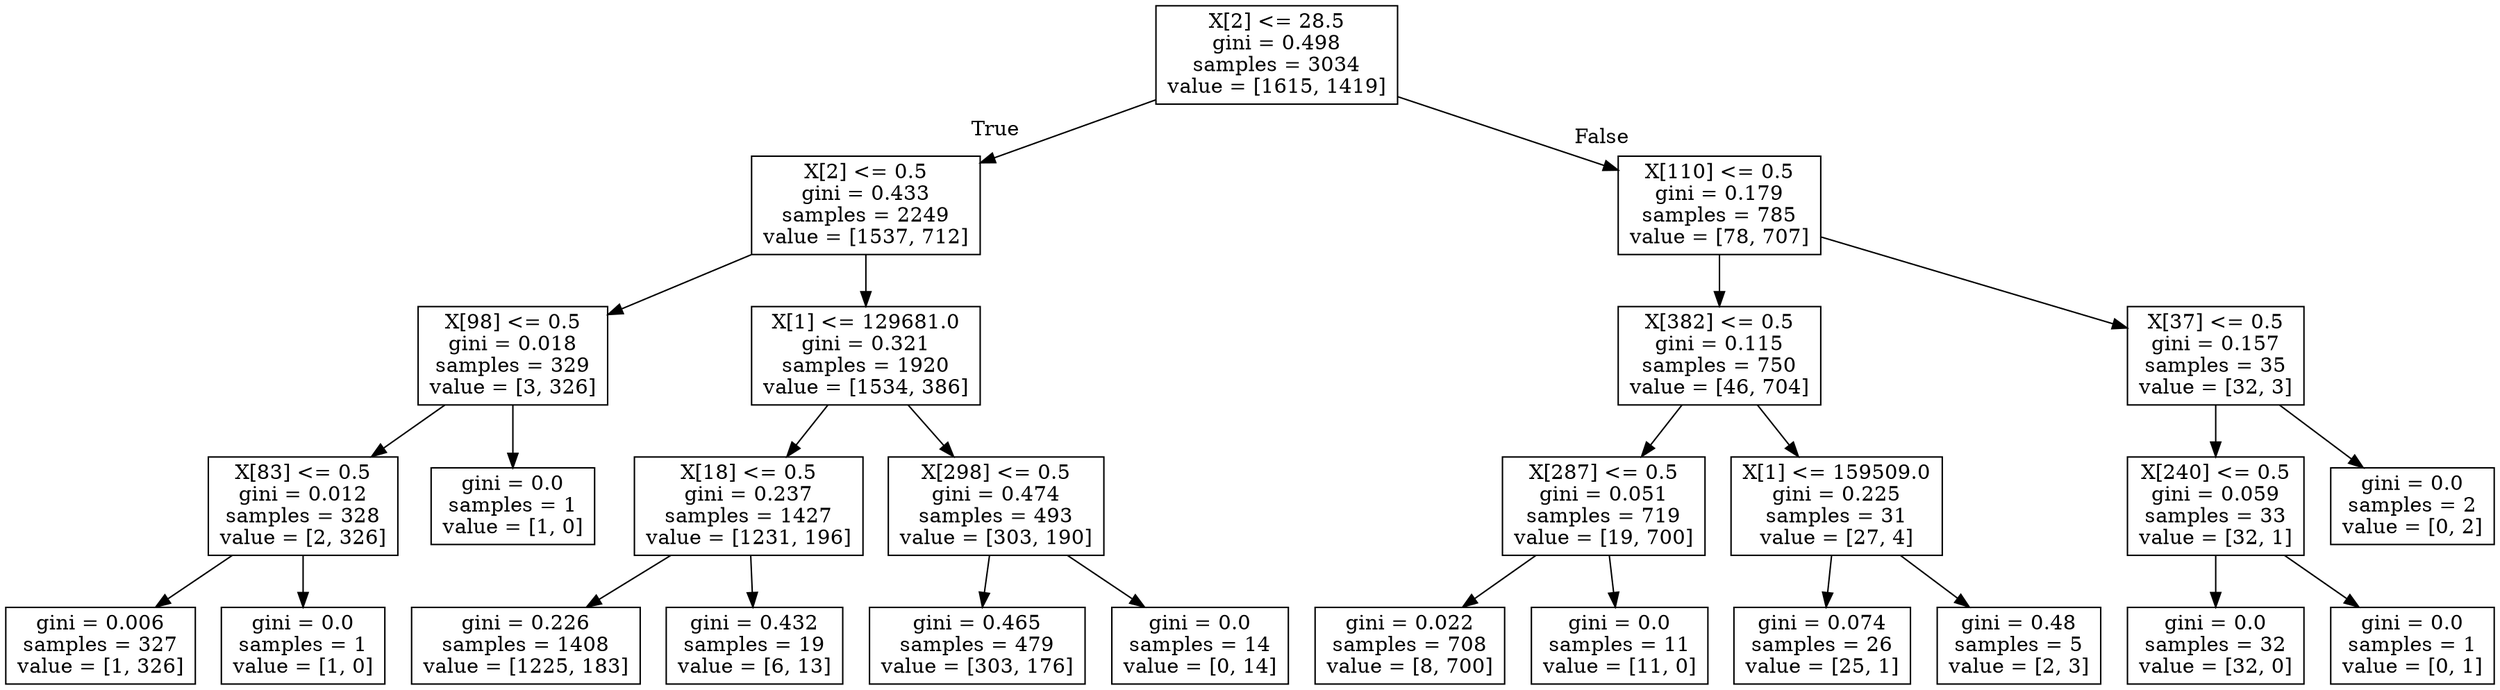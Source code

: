 digraph Tree {
node [shape=box] ;
0 [label="X[2] <= 28.5\ngini = 0.498\nsamples = 3034\nvalue = [1615, 1419]"] ;
1 [label="X[2] <= 0.5\ngini = 0.433\nsamples = 2249\nvalue = [1537, 712]"] ;
0 -> 1 [labeldistance=2.5, labelangle=45, headlabel="True"] ;
2 [label="X[98] <= 0.5\ngini = 0.018\nsamples = 329\nvalue = [3, 326]"] ;
1 -> 2 ;
3 [label="X[83] <= 0.5\ngini = 0.012\nsamples = 328\nvalue = [2, 326]"] ;
2 -> 3 ;
4 [label="gini = 0.006\nsamples = 327\nvalue = [1, 326]"] ;
3 -> 4 ;
5 [label="gini = 0.0\nsamples = 1\nvalue = [1, 0]"] ;
3 -> 5 ;
6 [label="gini = 0.0\nsamples = 1\nvalue = [1, 0]"] ;
2 -> 6 ;
7 [label="X[1] <= 129681.0\ngini = 0.321\nsamples = 1920\nvalue = [1534, 386]"] ;
1 -> 7 ;
8 [label="X[18] <= 0.5\ngini = 0.237\nsamples = 1427\nvalue = [1231, 196]"] ;
7 -> 8 ;
9 [label="gini = 0.226\nsamples = 1408\nvalue = [1225, 183]"] ;
8 -> 9 ;
10 [label="gini = 0.432\nsamples = 19\nvalue = [6, 13]"] ;
8 -> 10 ;
11 [label="X[298] <= 0.5\ngini = 0.474\nsamples = 493\nvalue = [303, 190]"] ;
7 -> 11 ;
12 [label="gini = 0.465\nsamples = 479\nvalue = [303, 176]"] ;
11 -> 12 ;
13 [label="gini = 0.0\nsamples = 14\nvalue = [0, 14]"] ;
11 -> 13 ;
14 [label="X[110] <= 0.5\ngini = 0.179\nsamples = 785\nvalue = [78, 707]"] ;
0 -> 14 [labeldistance=2.5, labelangle=-45, headlabel="False"] ;
15 [label="X[382] <= 0.5\ngini = 0.115\nsamples = 750\nvalue = [46, 704]"] ;
14 -> 15 ;
16 [label="X[287] <= 0.5\ngini = 0.051\nsamples = 719\nvalue = [19, 700]"] ;
15 -> 16 ;
17 [label="gini = 0.022\nsamples = 708\nvalue = [8, 700]"] ;
16 -> 17 ;
18 [label="gini = 0.0\nsamples = 11\nvalue = [11, 0]"] ;
16 -> 18 ;
19 [label="X[1] <= 159509.0\ngini = 0.225\nsamples = 31\nvalue = [27, 4]"] ;
15 -> 19 ;
20 [label="gini = 0.074\nsamples = 26\nvalue = [25, 1]"] ;
19 -> 20 ;
21 [label="gini = 0.48\nsamples = 5\nvalue = [2, 3]"] ;
19 -> 21 ;
22 [label="X[37] <= 0.5\ngini = 0.157\nsamples = 35\nvalue = [32, 3]"] ;
14 -> 22 ;
23 [label="X[240] <= 0.5\ngini = 0.059\nsamples = 33\nvalue = [32, 1]"] ;
22 -> 23 ;
24 [label="gini = 0.0\nsamples = 32\nvalue = [32, 0]"] ;
23 -> 24 ;
25 [label="gini = 0.0\nsamples = 1\nvalue = [0, 1]"] ;
23 -> 25 ;
26 [label="gini = 0.0\nsamples = 2\nvalue = [0, 2]"] ;
22 -> 26 ;
}